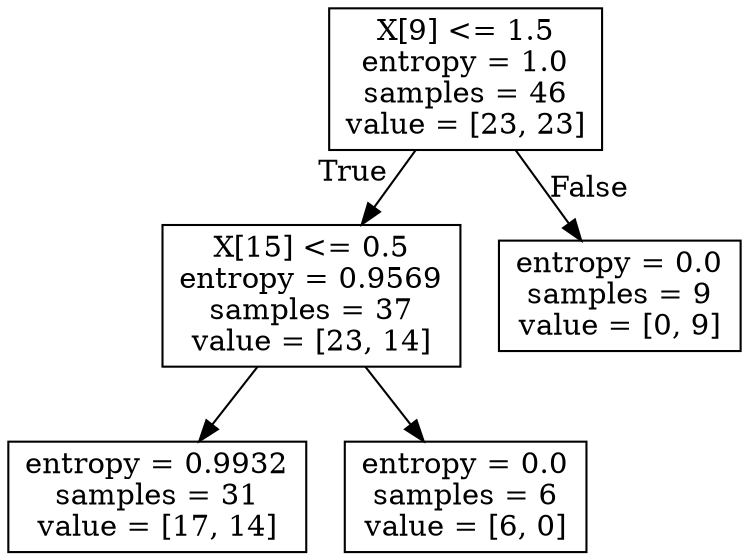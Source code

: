 digraph Tree {
node [shape=box] ;
0 [label="X[9] <= 1.5\nentropy = 1.0\nsamples = 46\nvalue = [23, 23]"] ;
1 [label="X[15] <= 0.5\nentropy = 0.9569\nsamples = 37\nvalue = [23, 14]"] ;
0 -> 1 [labeldistance=2.5, labelangle=45, headlabel="True"] ;
2 [label="entropy = 0.9932\nsamples = 31\nvalue = [17, 14]"] ;
1 -> 2 ;
3 [label="entropy = 0.0\nsamples = 6\nvalue = [6, 0]"] ;
1 -> 3 ;
4 [label="entropy = 0.0\nsamples = 9\nvalue = [0, 9]"] ;
0 -> 4 [labeldistance=2.5, labelangle=-45, headlabel="False"] ;
}